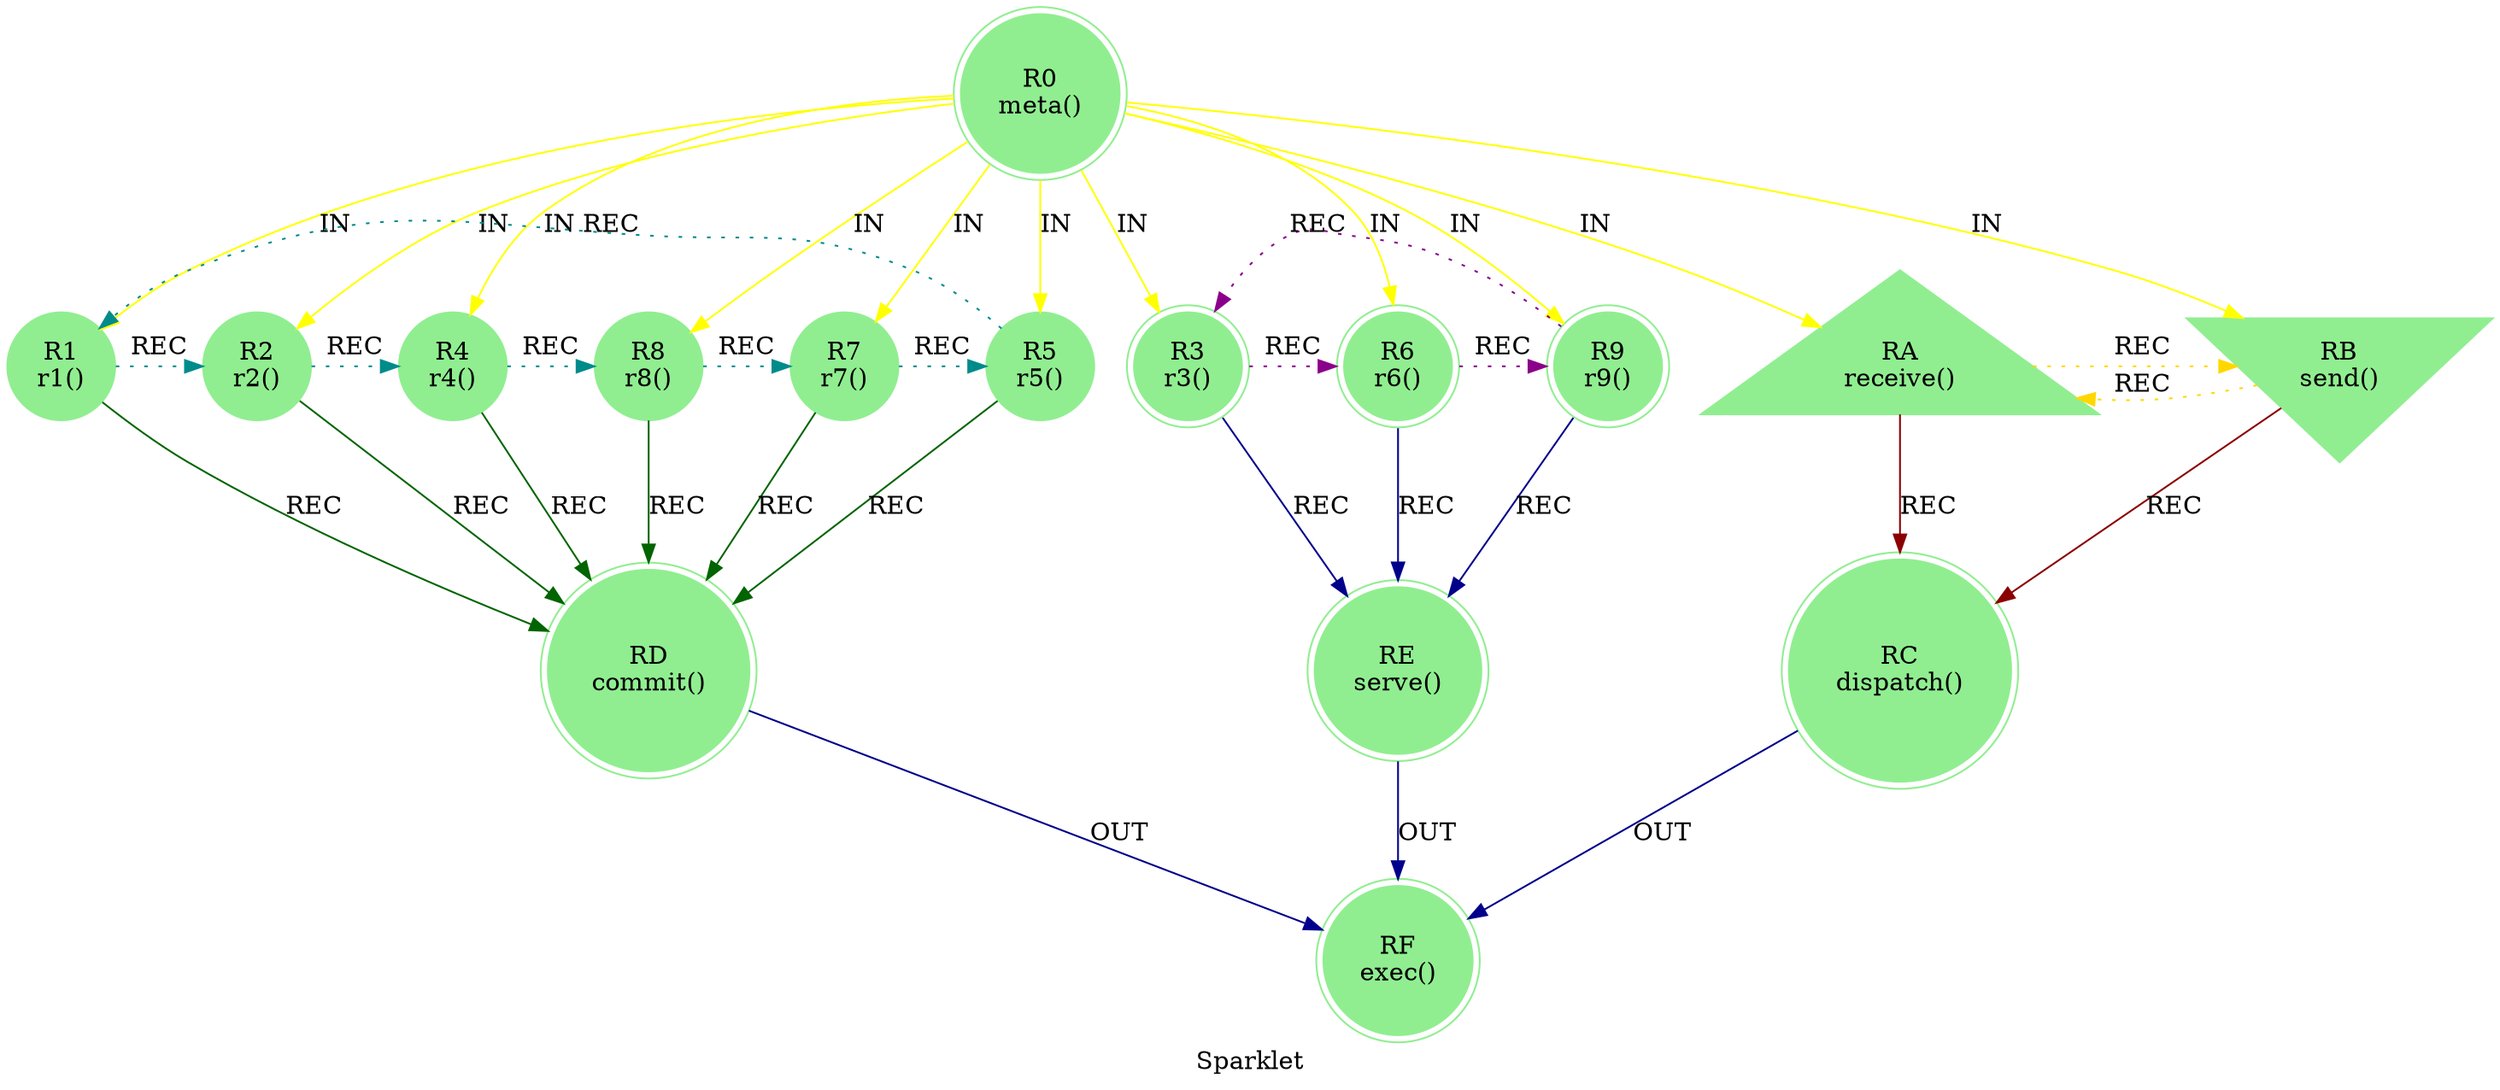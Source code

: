 strict digraph G {
    label = "Sparklet";
    style = filled;
    color = lightgray;
    node [shape = circle; style = filled; color = lightgreen;];
    
    // The Sacred 3-6-9 (Boundary of Perception).
    // "If you knew the magnificence of 3, 6, and 9, you would have a key to the universe." — Tesla.
    // The 1-2-4-8-7-5 Vortex (Boundary of Comprehension).
    // r0::meta();r1,r2,r4,r8,r7,r5;r3,r6,r;ra::receive(),rb::send(),rc::dispatch(),rd::commit(),re::serve(),rf::exec() 
    spark_0_t [label = "R0\nmeta()";shape = doublecircle;comment = "";];
    spark_1_t [label = "R1\nr1()";shape = circle;comment = "";];
    spark_2_t [label = "R2\nr2()";shape = circle;comment = "";];
    spark_4_t [label = "R4\nr4()";shape = circle;comment = "";];
    spark_8_t [label = "R8\nr8()";shape = circle;comment = "";];
    spark_7_t [label = "R7\nr7()";shape = circle;comment = "";];
    spark_5_t [label = "R5\nr5()";shape = circle;comment = "";];
    spark_3_t [label = "R3\nr3()";shape = doublecircle;comment = "";];
    spark_6_t [label = "R6\nr6()";shape = doublecircle;comment = "";];
    spark_9_t [label = "R9\nr9()";shape = doublecircle;comment = "";];
    spark_a_t [label = "RA\nreceive()";shape = triangle;comment = "";];
    spark_b_t [label = "RB\nsend()";shape = invtriangle;comment = "";];
    spark_c_t [label = "RC\ndispatch()";shape = doublecircle;comment = "";];
    spark_d_t [label = "RD\ncommit()";shape = doublecircle;comment = "";];
    spark_e_t [label = "RE\nserve()";shape = doublecircle;comment = "";];
    spark_f_t [label = "RF\nexec()";shape = doublecircle;comment = "";];
    
    // IN = Input
    // OUT = Output
    // REC = Recursion
    spark_0_t -> {spark_a_t spark_b_t spark_1_t spark_2_t spark_3_t spark_4_t spark_5_t spark_6_t spark_7_t spark_8_t spark_9_t} [label = "IN"; color = yellow; comment = "";];
    
    {spark_a_t spark_b_t} -> spark_c_t [label = "REC"; color = darkred; comment = "";];
    {spark_1_t spark_2_t spark_4_t spark_8_t spark_7_t spark_5_t} -> spark_d_t [label = "REC"; color = darkgreen; comment = "";];
    {spark_3_t spark_6_t spark_9_t} -> spark_e_t [label = "REC"; color = darkblue; comment = "";];
    
    spark_1_t -> spark_2_t -> spark_4_t -> spark_8_t -> spark_7_t -> spark_5_t -> spark_1_t [label = "REC"; color = darkcyan; comment = ""; style = dotted; constraint = false;];
    spark_3_t -> spark_6_t -> spark_9_t -> spark_3_t [label = "REC"; color = darkmagenta; comment = ""; style = dotted; constraint = false;];
    spark_a_t -> spark_b_t -> spark_a_t [label = "REC"; color = gold; comment = ""; style = dotted; constraint = false;];
    
    {spark_c_t spark_d_t spark_e_t} -> spark_f_t [label = "OUT"; color = darkblue; comment = "";];
}